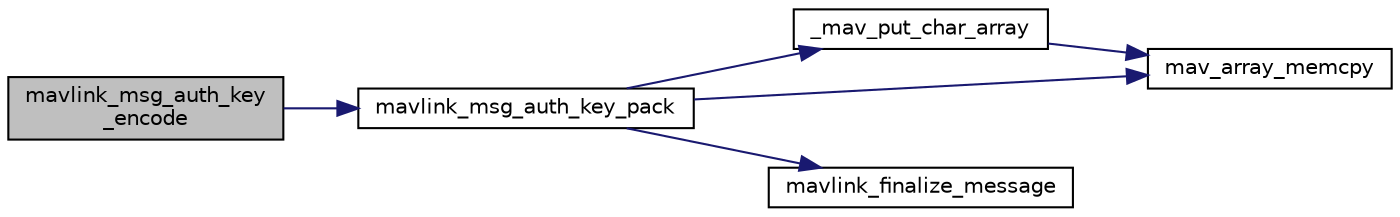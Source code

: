 digraph "mavlink_msg_auth_key_encode"
{
 // INTERACTIVE_SVG=YES
  edge [fontname="Helvetica",fontsize="10",labelfontname="Helvetica",labelfontsize="10"];
  node [fontname="Helvetica",fontsize="10",shape=record];
  rankdir="LR";
  Node1 [label="mavlink_msg_auth_key\l_encode",height=0.2,width=0.4,color="black", fillcolor="grey75", style="filled" fontcolor="black"];
  Node1 -> Node2 [color="midnightblue",fontsize="10",style="solid",fontname="Helvetica"];
  Node2 [label="mavlink_msg_auth_key_pack",height=0.2,width=0.4,color="black", fillcolor="white", style="filled",URL="$v0_89_2common_2mavlink__msg__auth__key_8h.html#a5eb1b5a9bf0549194b6e2e242bd9f283",tooltip="Pack a auth_key message. "];
  Node2 -> Node3 [color="midnightblue",fontsize="10",style="solid",fontname="Helvetica"];
  Node3 [label="_mav_put_char_array",height=0.2,width=0.4,color="black", fillcolor="white", style="filled",URL="$v0_89_2protocol_8h.html#a1e87b7f293e127478ca611644a7810b6"];
  Node3 -> Node4 [color="midnightblue",fontsize="10",style="solid",fontname="Helvetica"];
  Node4 [label="mav_array_memcpy",height=0.2,width=0.4,color="black", fillcolor="white", style="filled",URL="$v0_89_2protocol_8h.html#a4486c3d5854cac1cb6a0fb1cc5ba570c"];
  Node2 -> Node4 [color="midnightblue",fontsize="10",style="solid",fontname="Helvetica"];
  Node2 -> Node5 [color="midnightblue",fontsize="10",style="solid",fontname="Helvetica"];
  Node5 [label="mavlink_finalize_message",height=0.2,width=0.4,color="black", fillcolor="white", style="filled",URL="$v0_89_2mavlink__helpers_8h.html#af3bea083c5ec83f5b6570b2bd4a817d0",tooltip="Finalize a MAVLink message with MAVLINK_COMM_0 as default channel. "];
}
